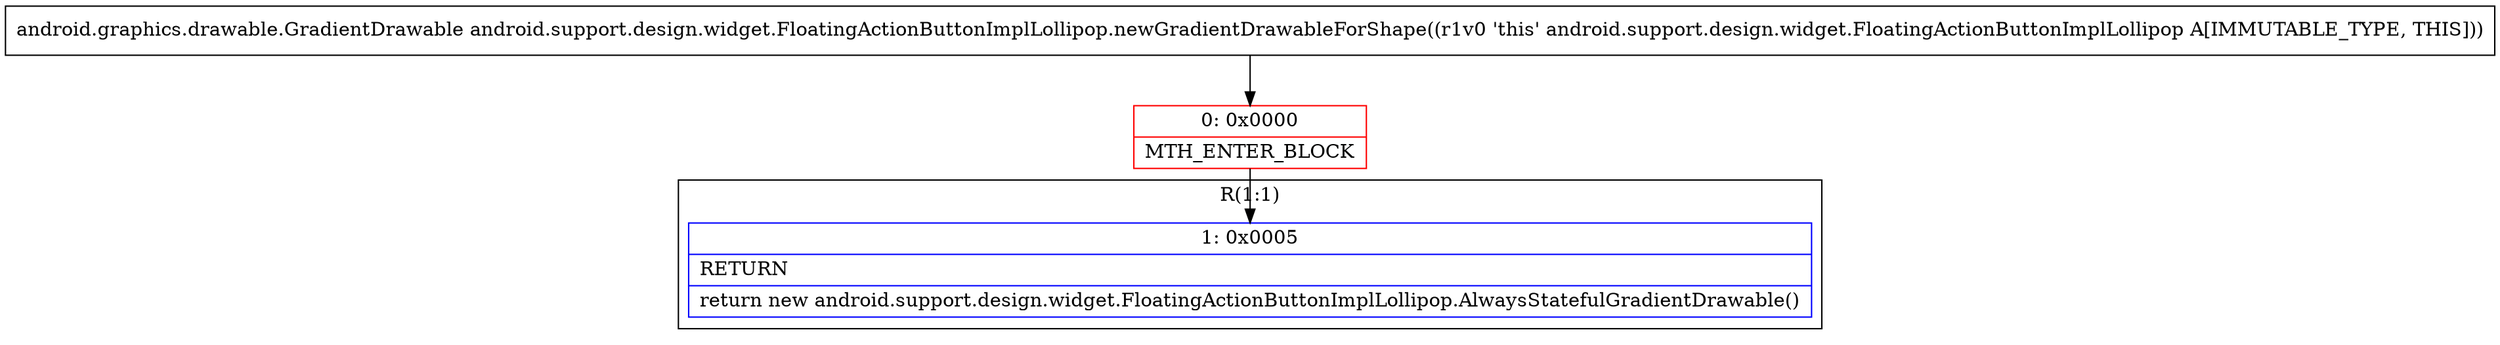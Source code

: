 digraph "CFG forandroid.support.design.widget.FloatingActionButtonImplLollipop.newGradientDrawableForShape()Landroid\/graphics\/drawable\/GradientDrawable;" {
subgraph cluster_Region_1443539043 {
label = "R(1:1)";
node [shape=record,color=blue];
Node_1 [shape=record,label="{1\:\ 0x0005|RETURN\l|return new android.support.design.widget.FloatingActionButtonImplLollipop.AlwaysStatefulGradientDrawable()\l}"];
}
Node_0 [shape=record,color=red,label="{0\:\ 0x0000|MTH_ENTER_BLOCK\l}"];
MethodNode[shape=record,label="{android.graphics.drawable.GradientDrawable android.support.design.widget.FloatingActionButtonImplLollipop.newGradientDrawableForShape((r1v0 'this' android.support.design.widget.FloatingActionButtonImplLollipop A[IMMUTABLE_TYPE, THIS])) }"];
MethodNode -> Node_0;
Node_0 -> Node_1;
}

